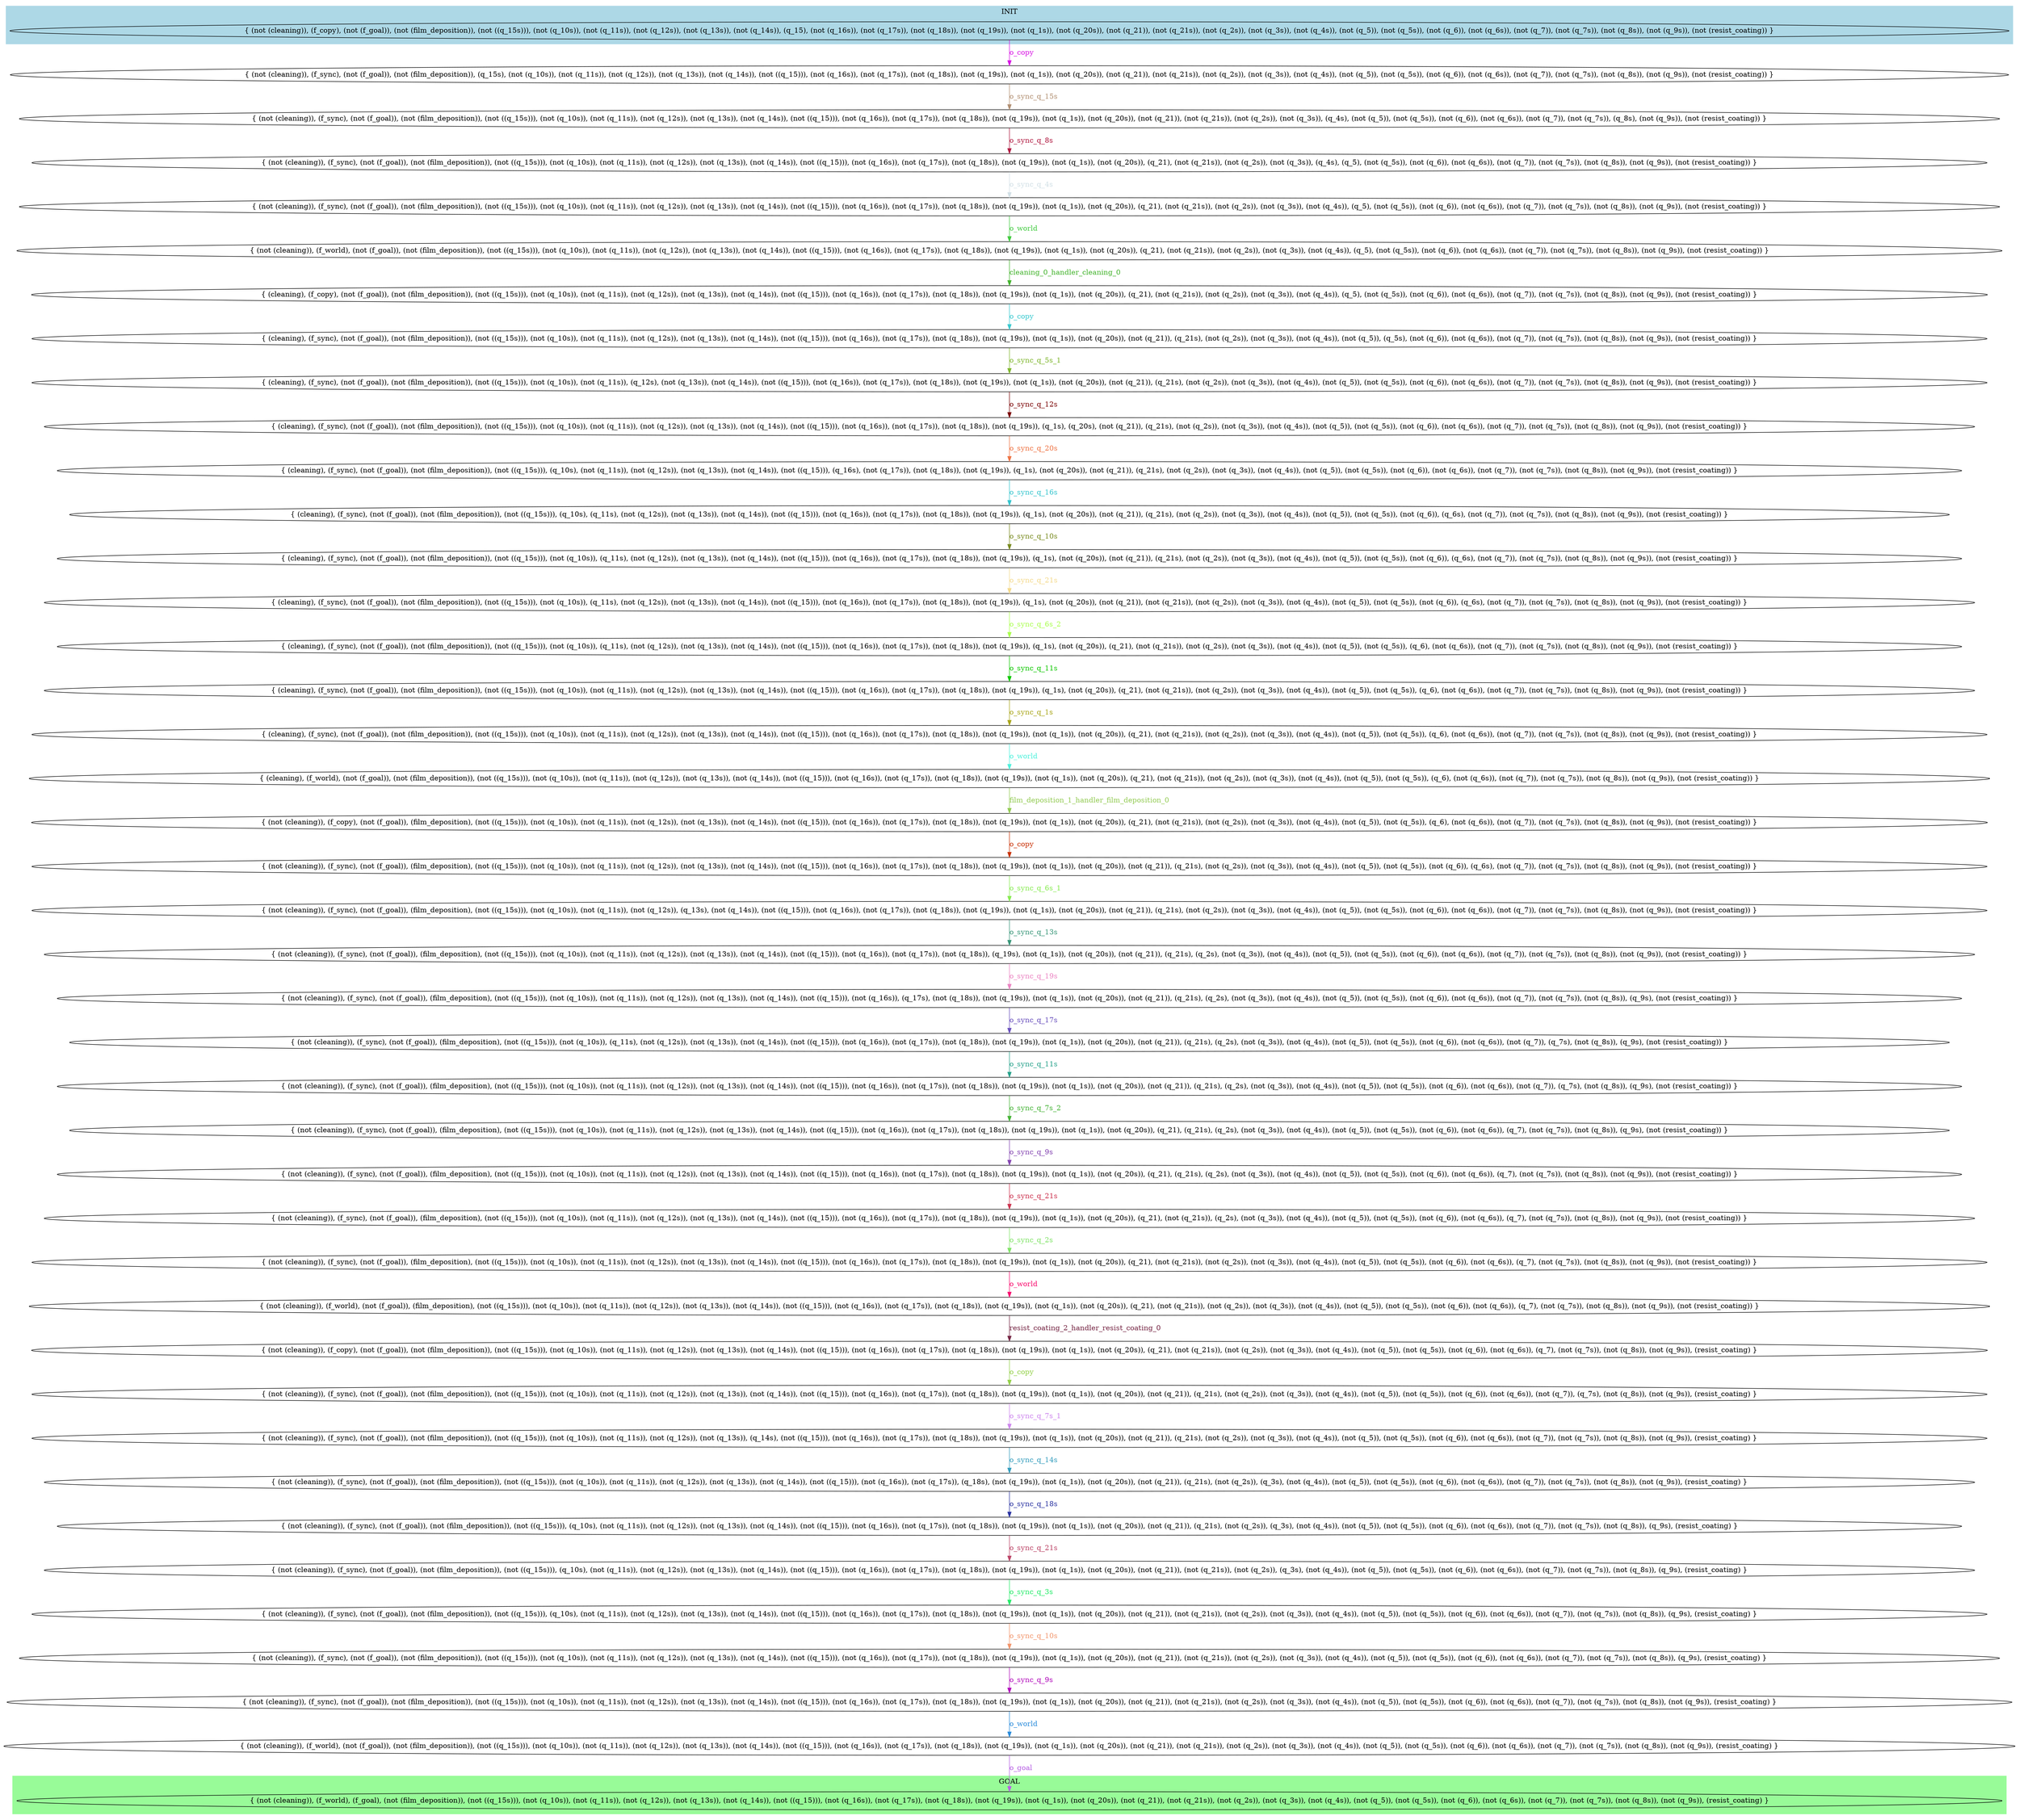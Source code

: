 digraph G {
0 [label="{ (not (cleaning)), (f_copy), (not (f_goal)), (not (film_deposition)), (not ((q_15s))), (not (q_10s)), (not (q_11s)), (not (q_12s)), (not (q_13s)), (not (q_14s)), (q_15), (not (q_16s)), (not (q_17s)), (not (q_18s)), (not (q_19s)), (not (q_1s)), (not (q_20s)), (not (q_21)), (not (q_21s)), (not (q_2s)), (not (q_3s)), (not (q_4s)), (not (q_5)), (not (q_5s)), (not (q_6)), (not (q_6s)), (not (q_7)), (not (q_7s)), (not (q_8s)), (not (q_9s)), (not (resist_coating)) }"];
1 [label="{ (not (cleaning)), (f_sync), (not (f_goal)), (not (film_deposition)), (q_15s), (not (q_10s)), (not (q_11s)), (not (q_12s)), (not (q_13s)), (not (q_14s)), (not ((q_15))), (not (q_16s)), (not (q_17s)), (not (q_18s)), (not (q_19s)), (not (q_1s)), (not (q_20s)), (not (q_21)), (not (q_21s)), (not (q_2s)), (not (q_3s)), (not (q_4s)), (not (q_5)), (not (q_5s)), (not (q_6)), (not (q_6s)), (not (q_7)), (not (q_7s)), (not (q_8s)), (not (q_9s)), (not (resist_coating)) }"];
2 [label="{ (not (cleaning)), (f_sync), (not (f_goal)), (not (film_deposition)), (not ((q_15s))), (not (q_10s)), (not (q_11s)), (not (q_12s)), (not (q_13s)), (not (q_14s)), (not ((q_15))), (not (q_16s)), (not (q_17s)), (not (q_18s)), (not (q_19s)), (not (q_1s)), (not (q_20s)), (not (q_21)), (not (q_21s)), (not (q_2s)), (not (q_3s)), (q_4s), (not (q_5)), (not (q_5s)), (not (q_6)), (not (q_6s)), (not (q_7)), (not (q_7s)), (q_8s), (not (q_9s)), (not (resist_coating)) }"];
3 [label="{ (not (cleaning)), (f_sync), (not (f_goal)), (not (film_deposition)), (not ((q_15s))), (not (q_10s)), (not (q_11s)), (not (q_12s)), (not (q_13s)), (not (q_14s)), (not ((q_15))), (not (q_16s)), (not (q_17s)), (not (q_18s)), (not (q_19s)), (not (q_1s)), (not (q_20s)), (q_21), (not (q_21s)), (not (q_2s)), (not (q_3s)), (q_4s), (q_5), (not (q_5s)), (not (q_6)), (not (q_6s)), (not (q_7)), (not (q_7s)), (not (q_8s)), (not (q_9s)), (not (resist_coating)) }"];
4 [label="{ (not (cleaning)), (f_sync), (not (f_goal)), (not (film_deposition)), (not ((q_15s))), (not (q_10s)), (not (q_11s)), (not (q_12s)), (not (q_13s)), (not (q_14s)), (not ((q_15))), (not (q_16s)), (not (q_17s)), (not (q_18s)), (not (q_19s)), (not (q_1s)), (not (q_20s)), (q_21), (not (q_21s)), (not (q_2s)), (not (q_3s)), (not (q_4s)), (q_5), (not (q_5s)), (not (q_6)), (not (q_6s)), (not (q_7)), (not (q_7s)), (not (q_8s)), (not (q_9s)), (not (resist_coating)) }"];
5 [label="{ (not (cleaning)), (f_world), (not (f_goal)), (not (film_deposition)), (not ((q_15s))), (not (q_10s)), (not (q_11s)), (not (q_12s)), (not (q_13s)), (not (q_14s)), (not ((q_15))), (not (q_16s)), (not (q_17s)), (not (q_18s)), (not (q_19s)), (not (q_1s)), (not (q_20s)), (q_21), (not (q_21s)), (not (q_2s)), (not (q_3s)), (not (q_4s)), (q_5), (not (q_5s)), (not (q_6)), (not (q_6s)), (not (q_7)), (not (q_7s)), (not (q_8s)), (not (q_9s)), (not (resist_coating)) }"];
6 [label="{ (cleaning), (f_copy), (not (f_goal)), (not (film_deposition)), (not ((q_15s))), (not (q_10s)), (not (q_11s)), (not (q_12s)), (not (q_13s)), (not (q_14s)), (not ((q_15))), (not (q_16s)), (not (q_17s)), (not (q_18s)), (not (q_19s)), (not (q_1s)), (not (q_20s)), (q_21), (not (q_21s)), (not (q_2s)), (not (q_3s)), (not (q_4s)), (q_5), (not (q_5s)), (not (q_6)), (not (q_6s)), (not (q_7)), (not (q_7s)), (not (q_8s)), (not (q_9s)), (not (resist_coating)) }"];
7 [label="{ (cleaning), (f_sync), (not (f_goal)), (not (film_deposition)), (not ((q_15s))), (not (q_10s)), (not (q_11s)), (not (q_12s)), (not (q_13s)), (not (q_14s)), (not ((q_15))), (not (q_16s)), (not (q_17s)), (not (q_18s)), (not (q_19s)), (not (q_1s)), (not (q_20s)), (not (q_21)), (q_21s), (not (q_2s)), (not (q_3s)), (not (q_4s)), (not (q_5)), (q_5s), (not (q_6)), (not (q_6s)), (not (q_7)), (not (q_7s)), (not (q_8s)), (not (q_9s)), (not (resist_coating)) }"];
8 [label="{ (cleaning), (f_sync), (not (f_goal)), (not (film_deposition)), (not ((q_15s))), (not (q_10s)), (not (q_11s)), (q_12s), (not (q_13s)), (not (q_14s)), (not ((q_15))), (not (q_16s)), (not (q_17s)), (not (q_18s)), (not (q_19s)), (not (q_1s)), (not (q_20s)), (not (q_21)), (q_21s), (not (q_2s)), (not (q_3s)), (not (q_4s)), (not (q_5)), (not (q_5s)), (not (q_6)), (not (q_6s)), (not (q_7)), (not (q_7s)), (not (q_8s)), (not (q_9s)), (not (resist_coating)) }"];
9 [label="{ (cleaning), (f_sync), (not (f_goal)), (not (film_deposition)), (not ((q_15s))), (not (q_10s)), (not (q_11s)), (not (q_12s)), (not (q_13s)), (not (q_14s)), (not ((q_15))), (not (q_16s)), (not (q_17s)), (not (q_18s)), (not (q_19s)), (q_1s), (q_20s), (not (q_21)), (q_21s), (not (q_2s)), (not (q_3s)), (not (q_4s)), (not (q_5)), (not (q_5s)), (not (q_6)), (not (q_6s)), (not (q_7)), (not (q_7s)), (not (q_8s)), (not (q_9s)), (not (resist_coating)) }"];
10 [label="{ (cleaning), (f_sync), (not (f_goal)), (not (film_deposition)), (not ((q_15s))), (q_10s), (not (q_11s)), (not (q_12s)), (not (q_13s)), (not (q_14s)), (not ((q_15))), (q_16s), (not (q_17s)), (not (q_18s)), (not (q_19s)), (q_1s), (not (q_20s)), (not (q_21)), (q_21s), (not (q_2s)), (not (q_3s)), (not (q_4s)), (not (q_5)), (not (q_5s)), (not (q_6)), (not (q_6s)), (not (q_7)), (not (q_7s)), (not (q_8s)), (not (q_9s)), (not (resist_coating)) }"];
11 [label="{ (cleaning), (f_sync), (not (f_goal)), (not (film_deposition)), (not ((q_15s))), (q_10s), (q_11s), (not (q_12s)), (not (q_13s)), (not (q_14s)), (not ((q_15))), (not (q_16s)), (not (q_17s)), (not (q_18s)), (not (q_19s)), (q_1s), (not (q_20s)), (not (q_21)), (q_21s), (not (q_2s)), (not (q_3s)), (not (q_4s)), (not (q_5)), (not (q_5s)), (not (q_6)), (q_6s), (not (q_7)), (not (q_7s)), (not (q_8s)), (not (q_9s)), (not (resist_coating)) }"];
12 [label="{ (cleaning), (f_sync), (not (f_goal)), (not (film_deposition)), (not ((q_15s))), (not (q_10s)), (q_11s), (not (q_12s)), (not (q_13s)), (not (q_14s)), (not ((q_15))), (not (q_16s)), (not (q_17s)), (not (q_18s)), (not (q_19s)), (q_1s), (not (q_20s)), (not (q_21)), (q_21s), (not (q_2s)), (not (q_3s)), (not (q_4s)), (not (q_5)), (not (q_5s)), (not (q_6)), (q_6s), (not (q_7)), (not (q_7s)), (not (q_8s)), (not (q_9s)), (not (resist_coating)) }"];
13 [label="{ (cleaning), (f_sync), (not (f_goal)), (not (film_deposition)), (not ((q_15s))), (not (q_10s)), (q_11s), (not (q_12s)), (not (q_13s)), (not (q_14s)), (not ((q_15))), (not (q_16s)), (not (q_17s)), (not (q_18s)), (not (q_19s)), (q_1s), (not (q_20s)), (not (q_21)), (not (q_21s)), (not (q_2s)), (not (q_3s)), (not (q_4s)), (not (q_5)), (not (q_5s)), (not (q_6)), (q_6s), (not (q_7)), (not (q_7s)), (not (q_8s)), (not (q_9s)), (not (resist_coating)) }"];
14 [label="{ (cleaning), (f_sync), (not (f_goal)), (not (film_deposition)), (not ((q_15s))), (not (q_10s)), (q_11s), (not (q_12s)), (not (q_13s)), (not (q_14s)), (not ((q_15))), (not (q_16s)), (not (q_17s)), (not (q_18s)), (not (q_19s)), (q_1s), (not (q_20s)), (q_21), (not (q_21s)), (not (q_2s)), (not (q_3s)), (not (q_4s)), (not (q_5)), (not (q_5s)), (q_6), (not (q_6s)), (not (q_7)), (not (q_7s)), (not (q_8s)), (not (q_9s)), (not (resist_coating)) }"];
15 [label="{ (cleaning), (f_sync), (not (f_goal)), (not (film_deposition)), (not ((q_15s))), (not (q_10s)), (not (q_11s)), (not (q_12s)), (not (q_13s)), (not (q_14s)), (not ((q_15))), (not (q_16s)), (not (q_17s)), (not (q_18s)), (not (q_19s)), (q_1s), (not (q_20s)), (q_21), (not (q_21s)), (not (q_2s)), (not (q_3s)), (not (q_4s)), (not (q_5)), (not (q_5s)), (q_6), (not (q_6s)), (not (q_7)), (not (q_7s)), (not (q_8s)), (not (q_9s)), (not (resist_coating)) }"];
16 [label="{ (cleaning), (f_sync), (not (f_goal)), (not (film_deposition)), (not ((q_15s))), (not (q_10s)), (not (q_11s)), (not (q_12s)), (not (q_13s)), (not (q_14s)), (not ((q_15))), (not (q_16s)), (not (q_17s)), (not (q_18s)), (not (q_19s)), (not (q_1s)), (not (q_20s)), (q_21), (not (q_21s)), (not (q_2s)), (not (q_3s)), (not (q_4s)), (not (q_5)), (not (q_5s)), (q_6), (not (q_6s)), (not (q_7)), (not (q_7s)), (not (q_8s)), (not (q_9s)), (not (resist_coating)) }"];
17 [label="{ (cleaning), (f_world), (not (f_goal)), (not (film_deposition)), (not ((q_15s))), (not (q_10s)), (not (q_11s)), (not (q_12s)), (not (q_13s)), (not (q_14s)), (not ((q_15))), (not (q_16s)), (not (q_17s)), (not (q_18s)), (not (q_19s)), (not (q_1s)), (not (q_20s)), (q_21), (not (q_21s)), (not (q_2s)), (not (q_3s)), (not (q_4s)), (not (q_5)), (not (q_5s)), (q_6), (not (q_6s)), (not (q_7)), (not (q_7s)), (not (q_8s)), (not (q_9s)), (not (resist_coating)) }"];
18 [label="{ (not (cleaning)), (f_copy), (not (f_goal)), (film_deposition), (not ((q_15s))), (not (q_10s)), (not (q_11s)), (not (q_12s)), (not (q_13s)), (not (q_14s)), (not ((q_15))), (not (q_16s)), (not (q_17s)), (not (q_18s)), (not (q_19s)), (not (q_1s)), (not (q_20s)), (q_21), (not (q_21s)), (not (q_2s)), (not (q_3s)), (not (q_4s)), (not (q_5)), (not (q_5s)), (q_6), (not (q_6s)), (not (q_7)), (not (q_7s)), (not (q_8s)), (not (q_9s)), (not (resist_coating)) }"];
19 [label="{ (not (cleaning)), (f_sync), (not (f_goal)), (film_deposition), (not ((q_15s))), (not (q_10s)), (not (q_11s)), (not (q_12s)), (not (q_13s)), (not (q_14s)), (not ((q_15))), (not (q_16s)), (not (q_17s)), (not (q_18s)), (not (q_19s)), (not (q_1s)), (not (q_20s)), (not (q_21)), (q_21s), (not (q_2s)), (not (q_3s)), (not (q_4s)), (not (q_5)), (not (q_5s)), (not (q_6)), (q_6s), (not (q_7)), (not (q_7s)), (not (q_8s)), (not (q_9s)), (not (resist_coating)) }"];
20 [label="{ (not (cleaning)), (f_sync), (not (f_goal)), (film_deposition), (not ((q_15s))), (not (q_10s)), (not (q_11s)), (not (q_12s)), (q_13s), (not (q_14s)), (not ((q_15))), (not (q_16s)), (not (q_17s)), (not (q_18s)), (not (q_19s)), (not (q_1s)), (not (q_20s)), (not (q_21)), (q_21s), (not (q_2s)), (not (q_3s)), (not (q_4s)), (not (q_5)), (not (q_5s)), (not (q_6)), (not (q_6s)), (not (q_7)), (not (q_7s)), (not (q_8s)), (not (q_9s)), (not (resist_coating)) }"];
21 [label="{ (not (cleaning)), (f_sync), (not (f_goal)), (film_deposition), (not ((q_15s))), (not (q_10s)), (not (q_11s)), (not (q_12s)), (not (q_13s)), (not (q_14s)), (not ((q_15))), (not (q_16s)), (not (q_17s)), (not (q_18s)), (q_19s), (not (q_1s)), (not (q_20s)), (not (q_21)), (q_21s), (q_2s), (not (q_3s)), (not (q_4s)), (not (q_5)), (not (q_5s)), (not (q_6)), (not (q_6s)), (not (q_7)), (not (q_7s)), (not (q_8s)), (not (q_9s)), (not (resist_coating)) }"];
22 [label="{ (not (cleaning)), (f_sync), (not (f_goal)), (film_deposition), (not ((q_15s))), (not (q_10s)), (not (q_11s)), (not (q_12s)), (not (q_13s)), (not (q_14s)), (not ((q_15))), (not (q_16s)), (q_17s), (not (q_18s)), (not (q_19s)), (not (q_1s)), (not (q_20s)), (not (q_21)), (q_21s), (q_2s), (not (q_3s)), (not (q_4s)), (not (q_5)), (not (q_5s)), (not (q_6)), (not (q_6s)), (not (q_7)), (not (q_7s)), (not (q_8s)), (q_9s), (not (resist_coating)) }"];
23 [label="{ (not (cleaning)), (f_sync), (not (f_goal)), (film_deposition), (not ((q_15s))), (not (q_10s)), (q_11s), (not (q_12s)), (not (q_13s)), (not (q_14s)), (not ((q_15))), (not (q_16s)), (not (q_17s)), (not (q_18s)), (not (q_19s)), (not (q_1s)), (not (q_20s)), (not (q_21)), (q_21s), (q_2s), (not (q_3s)), (not (q_4s)), (not (q_5)), (not (q_5s)), (not (q_6)), (not (q_6s)), (not (q_7)), (q_7s), (not (q_8s)), (q_9s), (not (resist_coating)) }"];
24 [label="{ (not (cleaning)), (f_sync), (not (f_goal)), (film_deposition), (not ((q_15s))), (not (q_10s)), (not (q_11s)), (not (q_12s)), (not (q_13s)), (not (q_14s)), (not ((q_15))), (not (q_16s)), (not (q_17s)), (not (q_18s)), (not (q_19s)), (not (q_1s)), (not (q_20s)), (not (q_21)), (q_21s), (q_2s), (not (q_3s)), (not (q_4s)), (not (q_5)), (not (q_5s)), (not (q_6)), (not (q_6s)), (not (q_7)), (q_7s), (not (q_8s)), (q_9s), (not (resist_coating)) }"];
25 [label="{ (not (cleaning)), (f_sync), (not (f_goal)), (film_deposition), (not ((q_15s))), (not (q_10s)), (not (q_11s)), (not (q_12s)), (not (q_13s)), (not (q_14s)), (not ((q_15))), (not (q_16s)), (not (q_17s)), (not (q_18s)), (not (q_19s)), (not (q_1s)), (not (q_20s)), (q_21), (q_21s), (q_2s), (not (q_3s)), (not (q_4s)), (not (q_5)), (not (q_5s)), (not (q_6)), (not (q_6s)), (q_7), (not (q_7s)), (not (q_8s)), (q_9s), (not (resist_coating)) }"];
26 [label="{ (not (cleaning)), (f_sync), (not (f_goal)), (film_deposition), (not ((q_15s))), (not (q_10s)), (not (q_11s)), (not (q_12s)), (not (q_13s)), (not (q_14s)), (not ((q_15))), (not (q_16s)), (not (q_17s)), (not (q_18s)), (not (q_19s)), (not (q_1s)), (not (q_20s)), (q_21), (q_21s), (q_2s), (not (q_3s)), (not (q_4s)), (not (q_5)), (not (q_5s)), (not (q_6)), (not (q_6s)), (q_7), (not (q_7s)), (not (q_8s)), (not (q_9s)), (not (resist_coating)) }"];
27 [label="{ (not (cleaning)), (f_sync), (not (f_goal)), (film_deposition), (not ((q_15s))), (not (q_10s)), (not (q_11s)), (not (q_12s)), (not (q_13s)), (not (q_14s)), (not ((q_15))), (not (q_16s)), (not (q_17s)), (not (q_18s)), (not (q_19s)), (not (q_1s)), (not (q_20s)), (q_21), (not (q_21s)), (q_2s), (not (q_3s)), (not (q_4s)), (not (q_5)), (not (q_5s)), (not (q_6)), (not (q_6s)), (q_7), (not (q_7s)), (not (q_8s)), (not (q_9s)), (not (resist_coating)) }"];
28 [label="{ (not (cleaning)), (f_sync), (not (f_goal)), (film_deposition), (not ((q_15s))), (not (q_10s)), (not (q_11s)), (not (q_12s)), (not (q_13s)), (not (q_14s)), (not ((q_15))), (not (q_16s)), (not (q_17s)), (not (q_18s)), (not (q_19s)), (not (q_1s)), (not (q_20s)), (q_21), (not (q_21s)), (not (q_2s)), (not (q_3s)), (not (q_4s)), (not (q_5)), (not (q_5s)), (not (q_6)), (not (q_6s)), (q_7), (not (q_7s)), (not (q_8s)), (not (q_9s)), (not (resist_coating)) }"];
29 [label="{ (not (cleaning)), (f_world), (not (f_goal)), (film_deposition), (not ((q_15s))), (not (q_10s)), (not (q_11s)), (not (q_12s)), (not (q_13s)), (not (q_14s)), (not ((q_15))), (not (q_16s)), (not (q_17s)), (not (q_18s)), (not (q_19s)), (not (q_1s)), (not (q_20s)), (q_21), (not (q_21s)), (not (q_2s)), (not (q_3s)), (not (q_4s)), (not (q_5)), (not (q_5s)), (not (q_6)), (not (q_6s)), (q_7), (not (q_7s)), (not (q_8s)), (not (q_9s)), (not (resist_coating)) }"];
30 [label="{ (not (cleaning)), (f_copy), (not (f_goal)), (not (film_deposition)), (not ((q_15s))), (not (q_10s)), (not (q_11s)), (not (q_12s)), (not (q_13s)), (not (q_14s)), (not ((q_15))), (not (q_16s)), (not (q_17s)), (not (q_18s)), (not (q_19s)), (not (q_1s)), (not (q_20s)), (q_21), (not (q_21s)), (not (q_2s)), (not (q_3s)), (not (q_4s)), (not (q_5)), (not (q_5s)), (not (q_6)), (not (q_6s)), (q_7), (not (q_7s)), (not (q_8s)), (not (q_9s)), (resist_coating) }"];
31 [label="{ (not (cleaning)), (f_sync), (not (f_goal)), (not (film_deposition)), (not ((q_15s))), (not (q_10s)), (not (q_11s)), (not (q_12s)), (not (q_13s)), (not (q_14s)), (not ((q_15))), (not (q_16s)), (not (q_17s)), (not (q_18s)), (not (q_19s)), (not (q_1s)), (not (q_20s)), (not (q_21)), (q_21s), (not (q_2s)), (not (q_3s)), (not (q_4s)), (not (q_5)), (not (q_5s)), (not (q_6)), (not (q_6s)), (not (q_7)), (q_7s), (not (q_8s)), (not (q_9s)), (resist_coating) }"];
32 [label="{ (not (cleaning)), (f_sync), (not (f_goal)), (not (film_deposition)), (not ((q_15s))), (not (q_10s)), (not (q_11s)), (not (q_12s)), (not (q_13s)), (q_14s), (not ((q_15))), (not (q_16s)), (not (q_17s)), (not (q_18s)), (not (q_19s)), (not (q_1s)), (not (q_20s)), (not (q_21)), (q_21s), (not (q_2s)), (not (q_3s)), (not (q_4s)), (not (q_5)), (not (q_5s)), (not (q_6)), (not (q_6s)), (not (q_7)), (not (q_7s)), (not (q_8s)), (not (q_9s)), (resist_coating) }"];
33 [label="{ (not (cleaning)), (f_sync), (not (f_goal)), (not (film_deposition)), (not ((q_15s))), (not (q_10s)), (not (q_11s)), (not (q_12s)), (not (q_13s)), (not (q_14s)), (not ((q_15))), (not (q_16s)), (not (q_17s)), (q_18s), (not (q_19s)), (not (q_1s)), (not (q_20s)), (not (q_21)), (q_21s), (not (q_2s)), (q_3s), (not (q_4s)), (not (q_5)), (not (q_5s)), (not (q_6)), (not (q_6s)), (not (q_7)), (not (q_7s)), (not (q_8s)), (not (q_9s)), (resist_coating) }"];
34 [label="{ (not (cleaning)), (f_sync), (not (f_goal)), (not (film_deposition)), (not ((q_15s))), (q_10s), (not (q_11s)), (not (q_12s)), (not (q_13s)), (not (q_14s)), (not ((q_15))), (not (q_16s)), (not (q_17s)), (not (q_18s)), (not (q_19s)), (not (q_1s)), (not (q_20s)), (not (q_21)), (q_21s), (not (q_2s)), (q_3s), (not (q_4s)), (not (q_5)), (not (q_5s)), (not (q_6)), (not (q_6s)), (not (q_7)), (not (q_7s)), (not (q_8s)), (q_9s), (resist_coating) }"];
35 [label="{ (not (cleaning)), (f_sync), (not (f_goal)), (not (film_deposition)), (not ((q_15s))), (q_10s), (not (q_11s)), (not (q_12s)), (not (q_13s)), (not (q_14s)), (not ((q_15))), (not (q_16s)), (not (q_17s)), (not (q_18s)), (not (q_19s)), (not (q_1s)), (not (q_20s)), (not (q_21)), (not (q_21s)), (not (q_2s)), (q_3s), (not (q_4s)), (not (q_5)), (not (q_5s)), (not (q_6)), (not (q_6s)), (not (q_7)), (not (q_7s)), (not (q_8s)), (q_9s), (resist_coating) }"];
36 [label="{ (not (cleaning)), (f_sync), (not (f_goal)), (not (film_deposition)), (not ((q_15s))), (q_10s), (not (q_11s)), (not (q_12s)), (not (q_13s)), (not (q_14s)), (not ((q_15))), (not (q_16s)), (not (q_17s)), (not (q_18s)), (not (q_19s)), (not (q_1s)), (not (q_20s)), (not (q_21)), (not (q_21s)), (not (q_2s)), (not (q_3s)), (not (q_4s)), (not (q_5)), (not (q_5s)), (not (q_6)), (not (q_6s)), (not (q_7)), (not (q_7s)), (not (q_8s)), (q_9s), (resist_coating) }"];
37 [label="{ (not (cleaning)), (f_sync), (not (f_goal)), (not (film_deposition)), (not ((q_15s))), (not (q_10s)), (not (q_11s)), (not (q_12s)), (not (q_13s)), (not (q_14s)), (not ((q_15))), (not (q_16s)), (not (q_17s)), (not (q_18s)), (not (q_19s)), (not (q_1s)), (not (q_20s)), (not (q_21)), (not (q_21s)), (not (q_2s)), (not (q_3s)), (not (q_4s)), (not (q_5)), (not (q_5s)), (not (q_6)), (not (q_6s)), (not (q_7)), (not (q_7s)), (not (q_8s)), (q_9s), (resist_coating) }"];
38 [label="{ (not (cleaning)), (f_sync), (not (f_goal)), (not (film_deposition)), (not ((q_15s))), (not (q_10s)), (not (q_11s)), (not (q_12s)), (not (q_13s)), (not (q_14s)), (not ((q_15))), (not (q_16s)), (not (q_17s)), (not (q_18s)), (not (q_19s)), (not (q_1s)), (not (q_20s)), (not (q_21)), (not (q_21s)), (not (q_2s)), (not (q_3s)), (not (q_4s)), (not (q_5)), (not (q_5s)), (not (q_6)), (not (q_6s)), (not (q_7)), (not (q_7s)), (not (q_8s)), (not (q_9s)), (resist_coating) }"];
39 [label="{ (not (cleaning)), (f_world), (not (f_goal)), (not (film_deposition)), (not ((q_15s))), (not (q_10s)), (not (q_11s)), (not (q_12s)), (not (q_13s)), (not (q_14s)), (not ((q_15))), (not (q_16s)), (not (q_17s)), (not (q_18s)), (not (q_19s)), (not (q_1s)), (not (q_20s)), (not (q_21)), (not (q_21s)), (not (q_2s)), (not (q_3s)), (not (q_4s)), (not (q_5)), (not (q_5s)), (not (q_6)), (not (q_6s)), (not (q_7)), (not (q_7s)), (not (q_8s)), (not (q_9s)), (resist_coating) }"];
40 [label="{ (not (cleaning)), (f_world), (f_goal), (not (film_deposition)), (not ((q_15s))), (not (q_10s)), (not (q_11s)), (not (q_12s)), (not (q_13s)), (not (q_14s)), (not ((q_15))), (not (q_16s)), (not (q_17s)), (not (q_18s)), (not (q_19s)), (not (q_1s)), (not (q_20s)), (not (q_21)), (not (q_21s)), (not (q_2s)), (not (q_3s)), (not (q_4s)), (not (q_5)), (not (q_5s)), (not (q_6)), (not (q_6s)), (not (q_7)), (not (q_7s)), (not (q_8s)), (not (q_9s)), (resist_coating) }"];
0 -> 1 [label="o_copy", color="#D817E4", fontcolor="#D817E4"];
1 -> 2 [label="o_sync_q_15s", color="#B29073", fontcolor="#B29073"];
2 -> 3 [label="o_sync_q_8s", color="#B11D43", fontcolor="#B11D43"];
3 -> 4 [label="o_sync_q_4s", color="#D2E0E6", fontcolor="#D2E0E6"];
4 -> 5 [label="o_world", color="#43CB41", fontcolor="#43CB41"];
5 -> 6 [label="cleaning_0_handler_cleaning_0", color="#45B42F", fontcolor="#45B42F"];
6 -> 7 [label="o_copy", color="#3AC9CF", fontcolor="#3AC9CF"];
7 -> 8 [label="o_sync_q_5s_1", color="#80B730", fontcolor="#80B730"];
8 -> 9 [label="o_sync_q_12s", color="#7C0708", fontcolor="#7C0708"];
9 -> 10 [label="o_sync_q_20s", color="#EE7445", fontcolor="#EE7445"];
10 -> 11 [label="o_sync_q_16s", color="#35C5CE", fontcolor="#35C5CE"];
11 -> 12 [label="o_sync_q_10s", color="#798B20", fontcolor="#798B20"];
12 -> 13 [label="o_sync_q_21s", color="#F4DA8D", fontcolor="#F4DA8D"];
13 -> 14 [label="o_sync_q_6s_2", color="#AAFE4E", fontcolor="#AAFE4E"];
14 -> 15 [label="o_sync_q_11s", color="#11C803", fontcolor="#11C803"];
15 -> 16 [label="o_sync_q_1s", color="#A9A61B", fontcolor="#A9A61B"];
16 -> 17 [label="o_world", color="#4EF1DC", fontcolor="#4EF1DC"];
17 -> 18 [label="film_deposition_1_handler_film_deposition_0", color="#93CB54", fontcolor="#93CB54"];
18 -> 19 [label="o_copy", color="#C9340A", fontcolor="#C9340A"];
19 -> 20 [label="o_sync_q_6s_1", color="#88EB52", fontcolor="#88EB52"];
20 -> 21 [label="o_sync_q_13s", color="#399779", fontcolor="#399779"];
21 -> 22 [label="o_sync_q_19s", color="#EB85C3", fontcolor="#EB85C3"];
22 -> 23 [label="o_sync_q_17s", color="#6A51BD", fontcolor="#6A51BD"];
23 -> 24 [label="o_sync_q_11s", color="#27A28B", fontcolor="#27A28B"];
24 -> 25 [label="o_sync_q_7s_2", color="#47B438", fontcolor="#47B438"];
25 -> 26 [label="o_sync_q_9s", color="#8547B2", fontcolor="#8547B2"];
26 -> 27 [label="o_sync_q_21s", color="#CD3652", fontcolor="#CD3652"];
27 -> 28 [label="o_sync_q_2s", color="#81E368", fontcolor="#81E368"];
28 -> 29 [label="o_world", color="#F80E6F", fontcolor="#F80E6F"];
29 -> 30 [label="resist_coating_2_handler_resist_coating_0", color="#762745", fontcolor="#762745"];
30 -> 31 [label="o_copy", color="#94D14A", fontcolor="#94D14A"];
31 -> 32 [label="o_sync_q_7s_1", color="#CE87EE", fontcolor="#CE87EE"];
32 -> 33 [label="o_sync_q_14s", color="#349DBD", fontcolor="#349DBD"];
33 -> 34 [label="o_sync_q_18s", color="#2C35A2", fontcolor="#2C35A2"];
34 -> 35 [label="o_sync_q_21s", color="#BC4668", fontcolor="#BC4668"];
35 -> 36 [label="o_sync_q_3s", color="#27EB6A", fontcolor="#27EB6A"];
36 -> 37 [label="o_sync_q_10s", color="#F2966D", fontcolor="#F2966D"];
37 -> 38 [label="o_sync_q_9s", color="#B20FBB", fontcolor="#B20FBB"];
38 -> 39 [label="o_world", color="#2B8CDB", fontcolor="#2B8CDB"];
39 -> 40 [label="o_goal", color="#B761E4", fontcolor="#B761E4"];
subgraph cluster_goal_40 {
style=filled;
color=palegreen;
40;
label="GOAL";
}
subgraph cluster_init {
style=filled;
color=lightblue;
0;
label="INIT";
}
}
